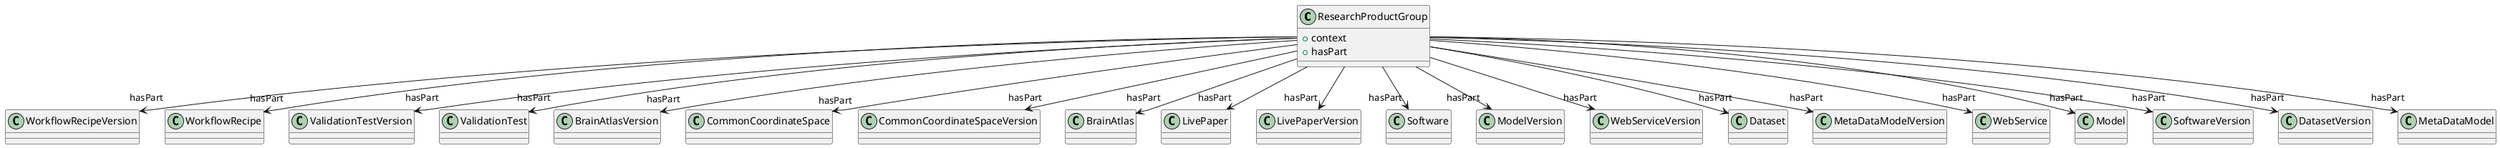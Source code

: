 @startuml
class ResearchProductGroup {
+context
+hasPart

}
ResearchProductGroup -d-> "hasPart" WorkflowRecipeVersion
ResearchProductGroup -d-> "hasPart" WorkflowRecipe
ResearchProductGroup -d-> "hasPart" ValidationTestVersion
ResearchProductGroup -d-> "hasPart" ValidationTest
ResearchProductGroup -d-> "hasPart" BrainAtlasVersion
ResearchProductGroup -d-> "hasPart" CommonCoordinateSpace
ResearchProductGroup -d-> "hasPart" CommonCoordinateSpaceVersion
ResearchProductGroup -d-> "hasPart" BrainAtlas
ResearchProductGroup -d-> "hasPart" LivePaper
ResearchProductGroup -d-> "hasPart" LivePaperVersion
ResearchProductGroup -d-> "hasPart" Software
ResearchProductGroup -d-> "hasPart" ModelVersion
ResearchProductGroup -d-> "hasPart" WebServiceVersion
ResearchProductGroup -d-> "hasPart" Dataset
ResearchProductGroup -d-> "hasPart" MetaDataModelVersion
ResearchProductGroup -d-> "hasPart" WebService
ResearchProductGroup -d-> "hasPart" Model
ResearchProductGroup -d-> "hasPart" SoftwareVersion
ResearchProductGroup -d-> "hasPart" DatasetVersion
ResearchProductGroup -d-> "hasPart" MetaDataModel

@enduml
